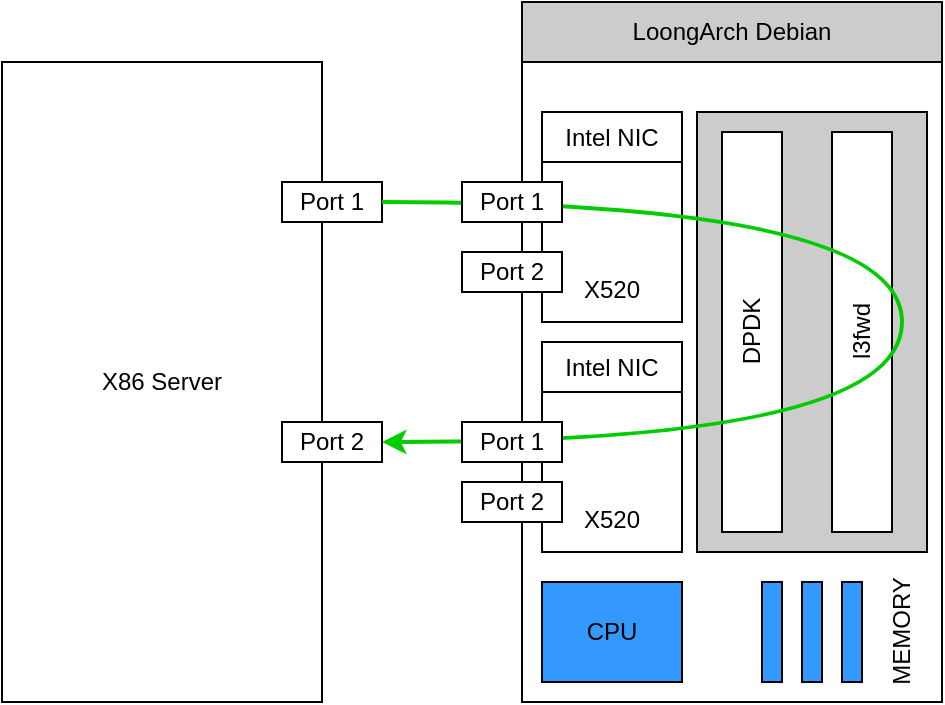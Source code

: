 <mxfile version="15.5.5" type="github"><diagram id="9HEJ39Id7Nd0qZeF3LQx" name="第 1 页"><mxGraphModel dx="1422" dy="704" grid="1" gridSize="10" guides="1" tooltips="1" connect="1" arrows="1" fold="1" page="1" pageScale="1" pageWidth="827" pageHeight="1169" math="0" shadow="0"><root><mxCell id="0"/><mxCell id="1" parent="0"/><mxCell id="TNRGB2XzDfYmIPgKFqn5-25" value="X86 Server" style="rounded=0;whiteSpace=wrap;html=1;" vertex="1" parent="1"><mxGeometry x="140" y="120" width="160" height="320" as="geometry"/></mxCell><mxCell id="TNRGB2XzDfYmIPgKFqn5-26" value="" style="rounded=0;whiteSpace=wrap;html=1;" vertex="1" parent="1"><mxGeometry x="400" y="90" width="210" height="350" as="geometry"/></mxCell><mxCell id="TNRGB2XzDfYmIPgKFqn5-30" value="LoongArch Debian" style="rounded=0;whiteSpace=wrap;html=1;fillColor=#CCCCCC;" vertex="1" parent="1"><mxGeometry x="400" y="90" width="210" height="30" as="geometry"/></mxCell><mxCell id="TNRGB2XzDfYmIPgKFqn5-31" value="&lt;br&gt;&lt;br&gt;&lt;br&gt;&lt;br&gt;&lt;br&gt;X520" style="rounded=0;whiteSpace=wrap;html=1;fillColor=#FFFFFF;" vertex="1" parent="1"><mxGeometry x="410" y="145" width="70" height="105" as="geometry"/></mxCell><mxCell id="TNRGB2XzDfYmIPgKFqn5-34" value="Port 2" style="rounded=0;whiteSpace=wrap;html=1;fillColor=#FFFFFF;" vertex="1" parent="1"><mxGeometry x="370" y="215" width="50" height="20" as="geometry"/></mxCell><mxCell id="TNRGB2XzDfYmIPgKFqn5-35" value="&lt;br&gt;&lt;br&gt;&lt;br&gt;&lt;br&gt;&lt;br&gt;X520" style="rounded=0;whiteSpace=wrap;html=1;fillColor=#FFFFFF;" vertex="1" parent="1"><mxGeometry x="410" y="260" width="70" height="105" as="geometry"/></mxCell><mxCell id="TNRGB2XzDfYmIPgKFqn5-36" value="Intel NIC" style="rounded=0;whiteSpace=wrap;html=1;fillColor=#FFFFFF;" vertex="1" parent="1"><mxGeometry x="410" y="145" width="70" height="25" as="geometry"/></mxCell><mxCell id="TNRGB2XzDfYmIPgKFqn5-37" value="Intel NIC" style="rounded=0;whiteSpace=wrap;html=1;fillColor=#FFFFFF;" vertex="1" parent="1"><mxGeometry x="410" y="260" width="70" height="25" as="geometry"/></mxCell><mxCell id="TNRGB2XzDfYmIPgKFqn5-41" value="Port 1" style="rounded=0;whiteSpace=wrap;html=1;fillColor=#FFFFFF;" vertex="1" parent="1"><mxGeometry x="280" y="180" width="50" height="20" as="geometry"/></mxCell><mxCell id="TNRGB2XzDfYmIPgKFqn5-43" value="Port 2" style="rounded=0;whiteSpace=wrap;html=1;fillColor=#FFFFFF;" vertex="1" parent="1"><mxGeometry x="280" y="300" width="50" height="20" as="geometry"/></mxCell><mxCell id="TNRGB2XzDfYmIPgKFqn5-44" value="CPU" style="rounded=0;whiteSpace=wrap;html=1;fillColor=#3399FF;" vertex="1" parent="1"><mxGeometry x="410" y="380" width="70" height="50" as="geometry"/></mxCell><mxCell id="TNRGB2XzDfYmIPgKFqn5-45" value="" style="rounded=0;whiteSpace=wrap;html=1;fillColor=#3399FF;" vertex="1" parent="1"><mxGeometry x="520" y="380" width="10" height="50" as="geometry"/></mxCell><mxCell id="TNRGB2XzDfYmIPgKFqn5-51" value="" style="rounded=0;whiteSpace=wrap;html=1;fillColor=#3399FF;" vertex="1" parent="1"><mxGeometry x="540" y="380" width="10" height="50" as="geometry"/></mxCell><mxCell id="TNRGB2XzDfYmIPgKFqn5-52" value="" style="rounded=0;whiteSpace=wrap;html=1;fillColor=#3399FF;" vertex="1" parent="1"><mxGeometry x="560" y="380" width="10" height="50" as="geometry"/></mxCell><mxCell id="TNRGB2XzDfYmIPgKFqn5-56" value="MEMORY" style="text;html=1;resizable=0;autosize=1;align=center;verticalAlign=middle;points=[];fillColor=none;strokeColor=none;rounded=0;rotation=270;" vertex="1" parent="1"><mxGeometry x="555" y="395" width="70" height="20" as="geometry"/></mxCell><mxCell id="TNRGB2XzDfYmIPgKFqn5-57" value="" style="rounded=0;whiteSpace=wrap;html=1;fillColor=#CCCCCC;" vertex="1" parent="1"><mxGeometry x="487.5" y="145" width="115" height="220" as="geometry"/></mxCell><mxCell id="TNRGB2XzDfYmIPgKFqn5-59" value="" style="rounded=0;whiteSpace=wrap;html=1;fillColor=#FFFFFF;" vertex="1" parent="1"><mxGeometry x="555" y="155" width="30" height="200" as="geometry"/></mxCell><mxCell id="TNRGB2XzDfYmIPgKFqn5-61" value="" style="rounded=0;whiteSpace=wrap;html=1;fillColor=#FFFFFF;" vertex="1" parent="1"><mxGeometry x="500" y="155" width="30" height="200" as="geometry"/></mxCell><mxCell id="TNRGB2XzDfYmIPgKFqn5-62" value="DPDK" style="text;html=1;resizable=0;autosize=1;align=center;verticalAlign=middle;points=[];fillColor=none;strokeColor=none;rounded=0;rotation=270;" vertex="1" parent="1"><mxGeometry x="490" y="245" width="50" height="20" as="geometry"/></mxCell><mxCell id="TNRGB2XzDfYmIPgKFqn5-63" value="l3fwd" style="text;html=1;resizable=0;autosize=1;align=center;verticalAlign=middle;points=[];fillColor=none;strokeColor=none;rounded=0;rotation=270;" vertex="1" parent="1"><mxGeometry x="545" y="245" width="50" height="20" as="geometry"/></mxCell><mxCell id="TNRGB2XzDfYmIPgKFqn5-64" style="edgeStyle=orthogonalEdgeStyle;curved=1;rounded=0;orthogonalLoop=1;jettySize=auto;html=1;exitX=1;exitY=0.5;exitDx=0;exitDy=0;startArrow=none;strokeWidth=2;strokeColor=#00CC00;" edge="1" parent="1" source="TNRGB2XzDfYmIPgKFqn5-41"><mxGeometry relative="1" as="geometry"><mxPoint x="330" y="310" as="targetPoint"/><Array as="points"><mxPoint x="590" y="190"/><mxPoint x="590" y="310"/><mxPoint x="330" y="310"/></Array></mxGeometry></mxCell><mxCell id="TNRGB2XzDfYmIPgKFqn5-33" value="Port 1" style="rounded=0;whiteSpace=wrap;html=1;fillColor=#FFFFFF;" vertex="1" parent="1"><mxGeometry x="370" y="180" width="50" height="20" as="geometry"/></mxCell><mxCell id="TNRGB2XzDfYmIPgKFqn5-38" value="Port 1" style="rounded=0;whiteSpace=wrap;html=1;fillColor=#FFFFFF;" vertex="1" parent="1"><mxGeometry x="370" y="300" width="50" height="20" as="geometry"/></mxCell><mxCell id="TNRGB2XzDfYmIPgKFqn5-74" value="Port 2" style="rounded=0;whiteSpace=wrap;html=1;fillColor=#FFFFFF;" vertex="1" parent="1"><mxGeometry x="370" y="330" width="50" height="20" as="geometry"/></mxCell></root></mxGraphModel></diagram></mxfile>